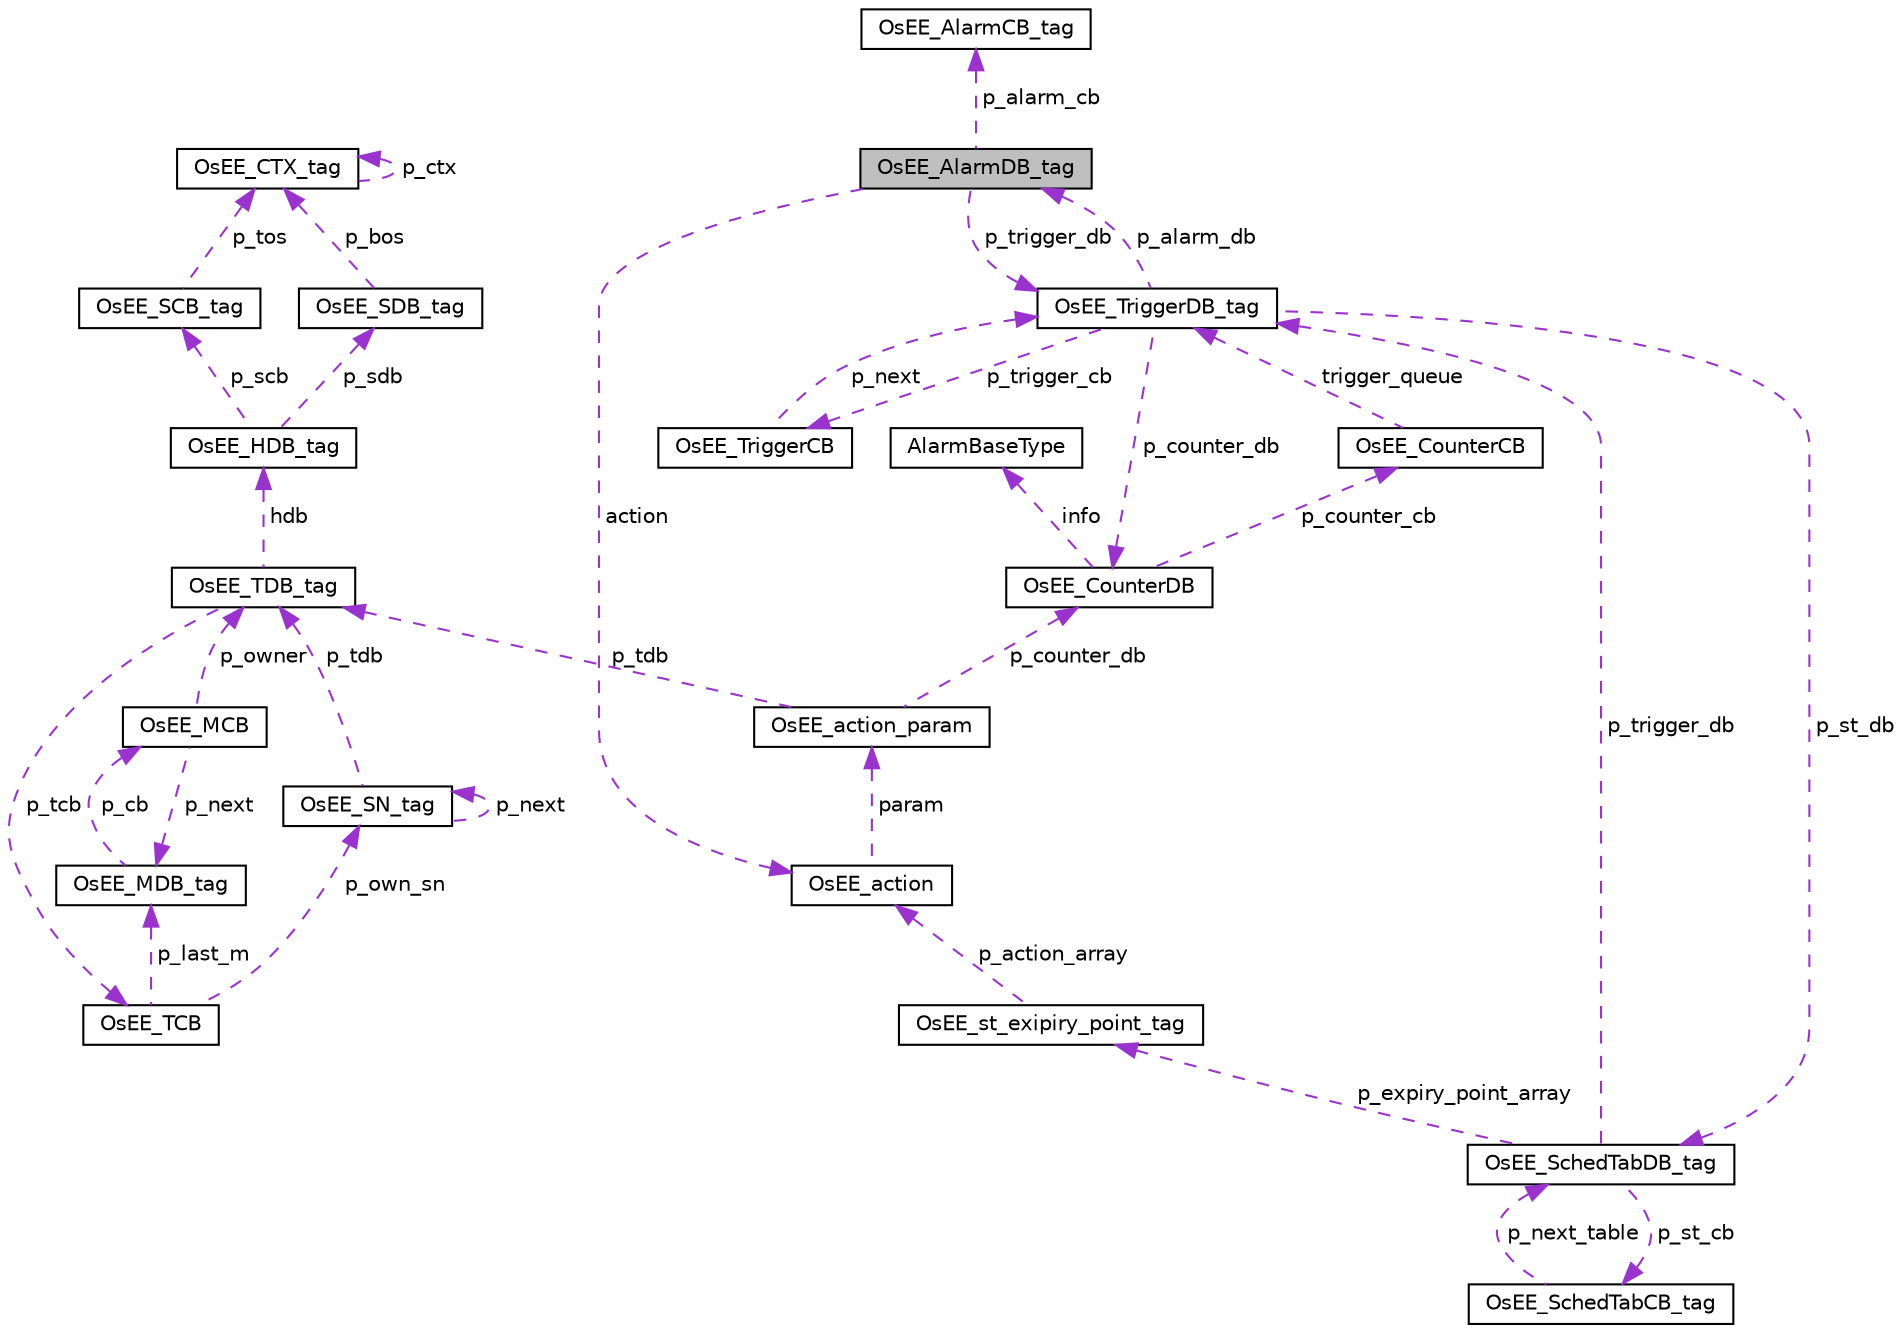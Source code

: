 digraph "OsEE_AlarmDB_tag"
{
 // LATEX_PDF_SIZE
  edge [fontname="Helvetica",fontsize="10",labelfontname="Helvetica",labelfontsize="10"];
  node [fontname="Helvetica",fontsize="10",shape=record];
  Node1 [label="OsEE_AlarmDB_tag",height=0.2,width=0.4,color="black", fillcolor="grey75", style="filled", fontcolor="black",tooltip="Alarm descriptor block."];
  Node2 -> Node1 [dir="back",color="darkorchid3",fontsize="10",style="dashed",label=" p_trigger_db" ,fontname="Helvetica"];
  Node2 [label="OsEE_TriggerDB_tag",height=0.2,width=0.4,color="black", fillcolor="white", style="filled",URL="$structOsEE__TriggerDB__tag.html",tooltip="Trigger Descriptor Block is the elemnt containing the information of Alarms and Schedule Tables."];
  Node3 -> Node2 [dir="back",color="darkorchid3",fontsize="10",style="dashed",label=" p_trigger_cb" ,fontname="Helvetica"];
  Node3 [label="OsEE_TriggerCB",height=0.2,width=0.4,color="black", fillcolor="white", style="filled",URL="$structOsEE__TriggerCB.html",tooltip="The Trigger Countrol Block is the element in the trigger queue that records when the next trigger is ..."];
  Node2 -> Node3 [dir="back",color="darkorchid3",fontsize="10",style="dashed",label=" p_next" ,fontname="Helvetica"];
  Node4 -> Node2 [dir="back",color="darkorchid3",fontsize="10",style="dashed",label=" p_st_db" ,fontname="Helvetica"];
  Node4 [label="OsEE_SchedTabDB_tag",height=0.2,width=0.4,color="black", fillcolor="white", style="filled",URL="$structOsEE__SchedTabDB__tag.html",tooltip="This is the data structure used to describe the constant part of a schedule table."];
  Node2 -> Node4 [dir="back",color="darkorchid3",fontsize="10",style="dashed",label=" p_trigger_db" ,fontname="Helvetica"];
  Node5 -> Node4 [dir="back",color="darkorchid3",fontsize="10",style="dashed",label=" p_st_cb" ,fontname="Helvetica"];
  Node5 [label="OsEE_SchedTabCB_tag",height=0.2,width=0.4,color="black", fillcolor="white", style="filled",URL="$structOsEE__SchedTabCB__tag.html",tooltip="Data structure to store RAM informations needed by schedule tables."];
  Node4 -> Node5 [dir="back",color="darkorchid3",fontsize="10",style="dashed",label=" p_next_table" ,fontname="Helvetica"];
  Node6 -> Node4 [dir="back",color="darkorchid3",fontsize="10",style="dashed",label=" p_expiry_point_array" ,fontname="Helvetica"];
  Node6 [label="OsEE_st_exipiry_point_tag",height=0.2,width=0.4,color="black", fillcolor="white", style="filled",URL="$structOsEE__st__exipiry__point__tag.html",tooltip="Structures that hold the information related to an expiry point."];
  Node7 -> Node6 [dir="back",color="darkorchid3",fontsize="10",style="dashed",label=" p_action_array" ,fontname="Helvetica"];
  Node7 [label="OsEE_action",height=0.2,width=0.4,color="black", fillcolor="white", style="filled",URL="$structOsEE__action.html",tooltip="Notification data structure for Alarms and Schedule Tables."];
  Node8 -> Node7 [dir="back",color="darkorchid3",fontsize="10",style="dashed",label=" param" ,fontname="Helvetica"];
  Node8 [label="OsEE_action_param",height=0.2,width=0.4,color="black", fillcolor="white", style="filled",URL="$structOsEE__action__param.html",tooltip="Parameters of an Alarm/Schedule Table expiration (function callback, task, event mask,..."];
  Node9 -> Node8 [dir="back",color="darkorchid3",fontsize="10",style="dashed",label=" p_tdb" ,fontname="Helvetica"];
  Node9 [label="OsEE_TDB_tag",height=0.2,width=0.4,color="black", fillcolor="white", style="filled",URL="$structOsEE__TDB__tag.html",tooltip="The Task Descriptor Block."];
  Node10 -> Node9 [dir="back",color="darkorchid3",fontsize="10",style="dashed",label=" p_tcb" ,fontname="Helvetica"];
  Node10 [label="OsEE_TCB",height=0.2,width=0.4,color="black", fillcolor="white", style="filled",URL="$structOsEE__TCB.html",tooltip="The Task Control Block."];
  Node11 -> Node10 [dir="back",color="darkorchid3",fontsize="10",style="dashed",label=" p_own_sn" ,fontname="Helvetica"];
  Node11 [label="OsEE_SN_tag",height=0.2,width=0.4,color="black", fillcolor="white", style="filled",URL="$structOsEE__SN__tag.html",tooltip="Scheduler node data structure."];
  Node11 -> Node11 [dir="back",color="darkorchid3",fontsize="10",style="dashed",label=" p_next" ,fontname="Helvetica"];
  Node9 -> Node11 [dir="back",color="darkorchid3",fontsize="10",style="dashed",label=" p_tdb" ,fontname="Helvetica"];
  Node12 -> Node10 [dir="back",color="darkorchid3",fontsize="10",style="dashed",label=" p_last_m" ,fontname="Helvetica"];
  Node12 [label="OsEE_MDB_tag",height=0.2,width=0.4,color="black", fillcolor="white", style="filled",URL="$structOsEE__MDB__tag.html",tooltip="Mutual exclusion descriptor block."];
  Node13 -> Node12 [dir="back",color="darkorchid3",fontsize="10",style="dashed",label=" p_cb" ,fontname="Helvetica"];
  Node13 [label="OsEE_MCB",height=0.2,width=0.4,color="black", fillcolor="white", style="filled",URL="$structOsEE__MCB.html",tooltip="Mutual exclusion control block."];
  Node9 -> Node13 [dir="back",color="darkorchid3",fontsize="10",style="dashed",label=" p_owner" ,fontname="Helvetica"];
  Node12 -> Node13 [dir="back",color="darkorchid3",fontsize="10",style="dashed",label=" p_next" ,fontname="Helvetica"];
  Node14 -> Node9 [dir="back",color="darkorchid3",fontsize="10",style="dashed",label=" hdb" ,fontname="Helvetica"];
  Node14 [label="OsEE_HDB_tag",height=0.2,width=0.4,color="black", fillcolor="white", style="filled",URL="$structOsEE__HDB__tag.html",tooltip=" "];
  Node15 -> Node14 [dir="back",color="darkorchid3",fontsize="10",style="dashed",label=" p_scb" ,fontname="Helvetica"];
  Node15 [label="OsEE_SCB_tag",height=0.2,width=0.4,color="black", fillcolor="white", style="filled",URL="$structOsEE__SCB__tag.html",tooltip=" "];
  Node16 -> Node15 [dir="back",color="darkorchid3",fontsize="10",style="dashed",label=" p_tos" ,fontname="Helvetica"];
  Node16 [label="OsEE_CTX_tag",height=0.2,width=0.4,color="black", fillcolor="white", style="filled",URL="$structOsEE__CTX__tag.html",tooltip=" "];
  Node16 -> Node16 [dir="back",color="darkorchid3",fontsize="10",style="dashed",label=" p_ctx" ,fontname="Helvetica"];
  Node17 -> Node14 [dir="back",color="darkorchid3",fontsize="10",style="dashed",label=" p_sdb" ,fontname="Helvetica"];
  Node17 [label="OsEE_SDB_tag",height=0.2,width=0.4,color="black", fillcolor="white", style="filled",URL="$structOsEE__SDB__tag.html",tooltip=" "];
  Node16 -> Node17 [dir="back",color="darkorchid3",fontsize="10",style="dashed",label=" p_bos" ,fontname="Helvetica"];
  Node18 -> Node8 [dir="back",color="darkorchid3",fontsize="10",style="dashed",label=" p_counter_db" ,fontname="Helvetica"];
  Node18 [label="OsEE_CounterDB",height=0.2,width=0.4,color="black", fillcolor="white", style="filled",URL="$structOsEE__CounterDB.html",tooltip="Counter descriptor block."];
  Node19 -> Node18 [dir="back",color="darkorchid3",fontsize="10",style="dashed",label=" info" ,fontname="Helvetica"];
  Node19 [label="AlarmBaseType",height=0.2,width=0.4,color="black", fillcolor="white", style="filled",URL="$structAlarmBaseType.html",tooltip="The AlarmBaseType stores information about a counter."];
  Node20 -> Node18 [dir="back",color="darkorchid3",fontsize="10",style="dashed",label=" p_counter_cb" ,fontname="Helvetica"];
  Node20 [label="OsEE_CounterCB",height=0.2,width=0.4,color="black", fillcolor="white", style="filled",URL="$structOsEE__CounterCB.html",tooltip="Counter Control Block."];
  Node2 -> Node20 [dir="back",color="darkorchid3",fontsize="10",style="dashed",label=" trigger_queue" ,fontname="Helvetica"];
  Node1 -> Node2 [dir="back",color="darkorchid3",fontsize="10",style="dashed",label=" p_alarm_db" ,fontname="Helvetica"];
  Node18 -> Node2 [dir="back",color="darkorchid3",fontsize="10",style="dashed",label=" p_counter_db" ,fontname="Helvetica"];
  Node7 -> Node1 [dir="back",color="darkorchid3",fontsize="10",style="dashed",label=" action" ,fontname="Helvetica"];
  Node21 -> Node1 [dir="back",color="darkorchid3",fontsize="10",style="dashed",label=" p_alarm_cb" ,fontname="Helvetica"];
  Node21 [label="OsEE_AlarmCB_tag",height=0.2,width=0.4,color="black", fillcolor="white", style="filled",URL="$structOsEE__AlarmCB__tag.html",tooltip="Alarm Control Block."];
}
